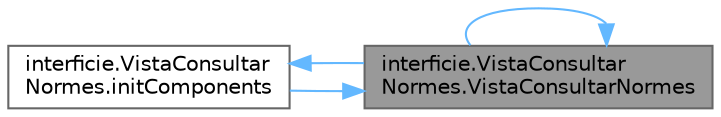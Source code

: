 digraph "interficie.VistaConsultarNormes.VistaConsultarNormes"
{
 // INTERACTIVE_SVG=YES
 // LATEX_PDF_SIZE
  bgcolor="transparent";
  edge [fontname=Helvetica,fontsize=10,labelfontname=Helvetica,labelfontsize=10];
  node [fontname=Helvetica,fontsize=10,shape=box,height=0.2,width=0.4];
  rankdir="RL";
  Node1 [id="Node000001",label="interficie.VistaConsultar\lNormes.VistaConsultarNormes",height=0.2,width=0.4,color="gray40", fillcolor="grey60", style="filled", fontcolor="black",tooltip="Constructora."];
  Node1 -> Node2 [id="edge1_Node000001_Node000002",dir="back",color="steelblue1",style="solid",tooltip=" "];
  Node2 [id="Node000002",label="interficie.VistaConsultar\lNormes.initComponents",height=0.2,width=0.4,color="grey40", fillcolor="white", style="filled",URL="$classinterficie_1_1_vista_consultar_normes.html#aa2b3d841acae7945dad388f04b002967",tooltip="Inicialitza els components gràfics de la vista."];
  Node2 -> Node1 [id="edge2_Node000002_Node000001",dir="back",color="steelblue1",style="solid",tooltip=" "];
  Node1 -> Node1 [id="edge3_Node000001_Node000001",dir="back",color="steelblue1",style="solid",tooltip=" "];
}
